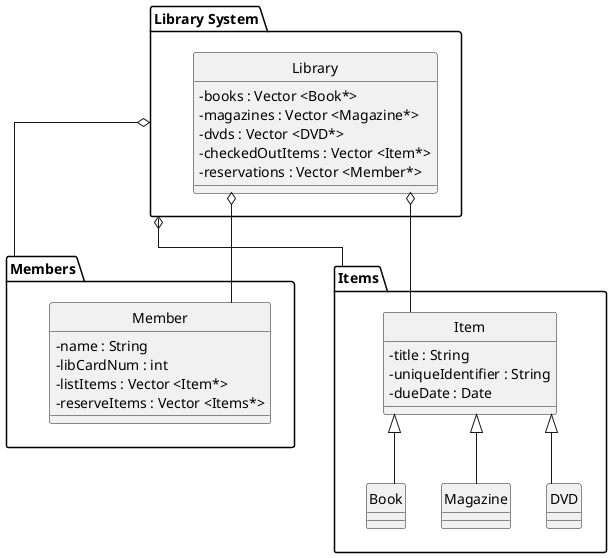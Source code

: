 @startuml
skinparam linetype ortho
skinparam classAttributeIconSize 0
hide circle

"Library System" o-- "Items"
"Library System" o- "Members"
package "Library System"{
    class Library{
        - books : Vector <Book*>
        - magazines : Vector <Magazine*>
        - dvds : Vector <DVD*>
        - checkedOutItems : Vector <Item*>
        - reservations : Vector <Member*>
    }
}

package Items{
Library o-- Item
Item <|-- Book
Item <|-- Magazine
Item <|-- DVD

    class Item{
        - title : String
        - uniqueIdentifier : String
        - dueDate : Date
    }

    class Book{
    }

    class Magazine{

    }

    class DVD{

    }
}

package Members{
Library o-- Member
    class Member{
        - name : String
        - libCardNum : int
        - listItems : Vector <Item*>
        - reserveItems : Vector <Items*>

    }
}






@enduml